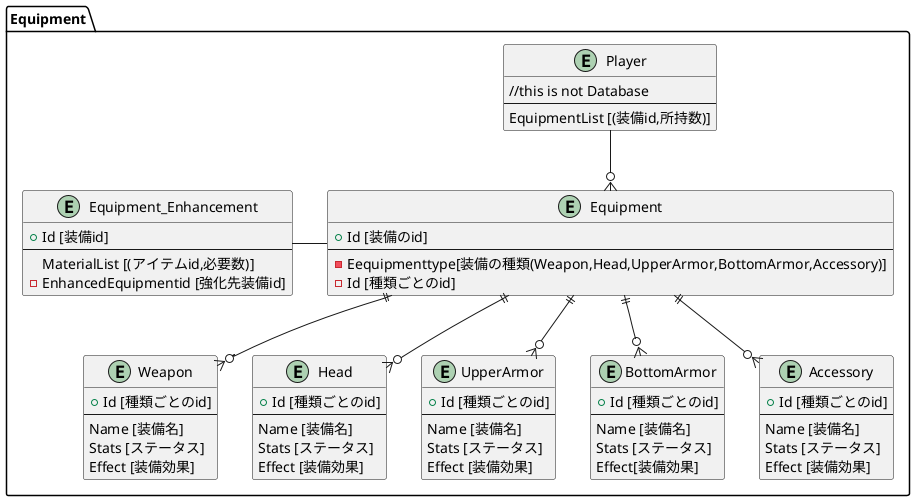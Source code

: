@startuml
package Equipment
{
    entity "Player"
    {
        //this is not Database
        ---
        EquipmentList [(装備id,所持数)]
    }
    entity "Equipment" 
    {
        +Id [装備のid]
        ---
        -Eequipmenttype[装備の種類(Weapon,Head,UpperArmor,BottomArmor,Accessory)]
        -Id [種類ごとのid]
    }
    entity "Weapon"
    {
        +Id [種類ごとのid]
        ---
        Name [装備名]
        Stats [ステータス]
        Effect [装備効果]
    }
    entity "Head"
    {
        +Id [種類ごとのid]
        ---
        Name [装備名]
        Stats [ステータス]
        Effect [装備効果]
    }
    entity "UpperArmor"
    {
        +Id [種類ごとのid]
        ---
        Name [装備名]
        Stats [ステータス]
        Effect [装備効果]
    }
    entity "BottomArmor"
    {
        +Id [種類ごとのid]
        ---
        Name [装備名]
        Stats [ステータス]
        Effect[装備効果]
    }
    entity "Accessory"
    {
        +Id [種類ごとのid]
        ---
        Name [装備名]
        Stats [ステータス]
        Effect [装備効果]
    }
    entity "Equipment_Enhancement"
    {
        +Id [装備id]
        ---
        MaterialList [(アイテムid,必要数)]
        -EnhancedEquipmentid [強化先装備id]
    }
    Player --o{Equipment
    Equipment ||--o{ Weapon
    Equipment ||--o{ Head
    Equipment ||--o{ UpperArmor
    Equipment ||--o{ BottomArmor
    Equipment ||--o{ Accessory
    Equipment -left- Equipment_Enhancement

@enduml
